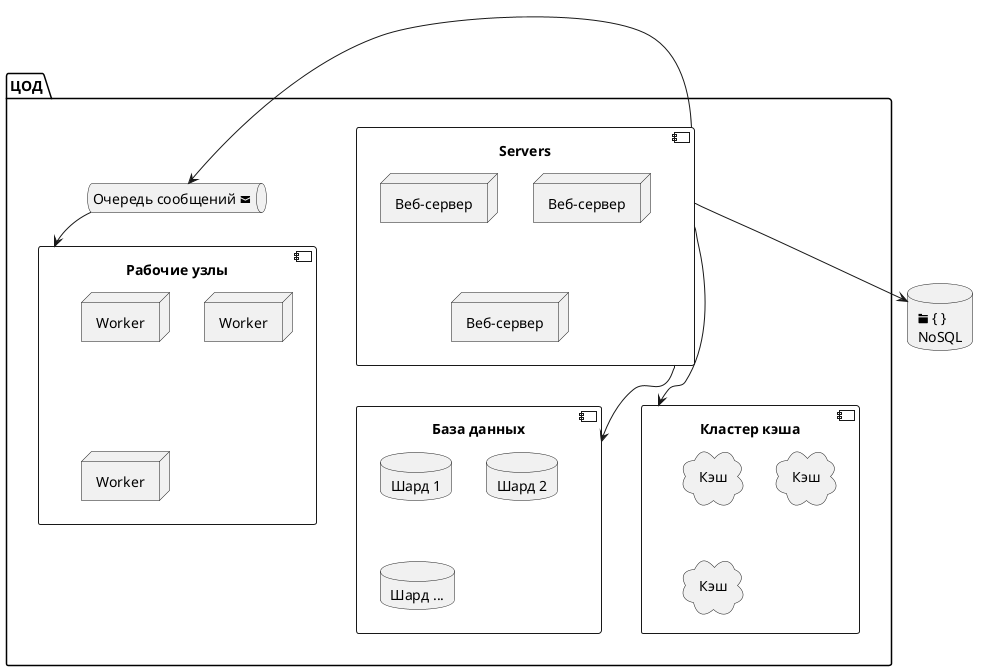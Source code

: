 @startuml datacenter architecture
package "ЦОД" {
    component "Servers" as servers {
        node "Веб-сервер" as server1
        node "Веб-сервер" as server2
        node "Веб-сервер" as server3
    }
    queue "Очередь сообщений <&envelope-closed>" as q
    component "Рабочие узлы" as workers {
        node "Worker" as worker1
        node "Worker" as worker2
        node "Worker" as worker3
    }
    component "База данных" as databases {
        database "Шард 1" as db1
        database "Шард 2" as db2
        database "Шард ..." as dbn
    }
    component "Кластер кэша" as caches {
        cloud "Кэш" as cache1
        cloud "Кэш" as cache2
        cloud "Кэш" as cache3
    }
    servers -> q
    q --> workers
    servers --> databases
    servers --> caches
}

database "<&folder> { }\nNoSQL" as nosql
servers --> nosql

@enduml